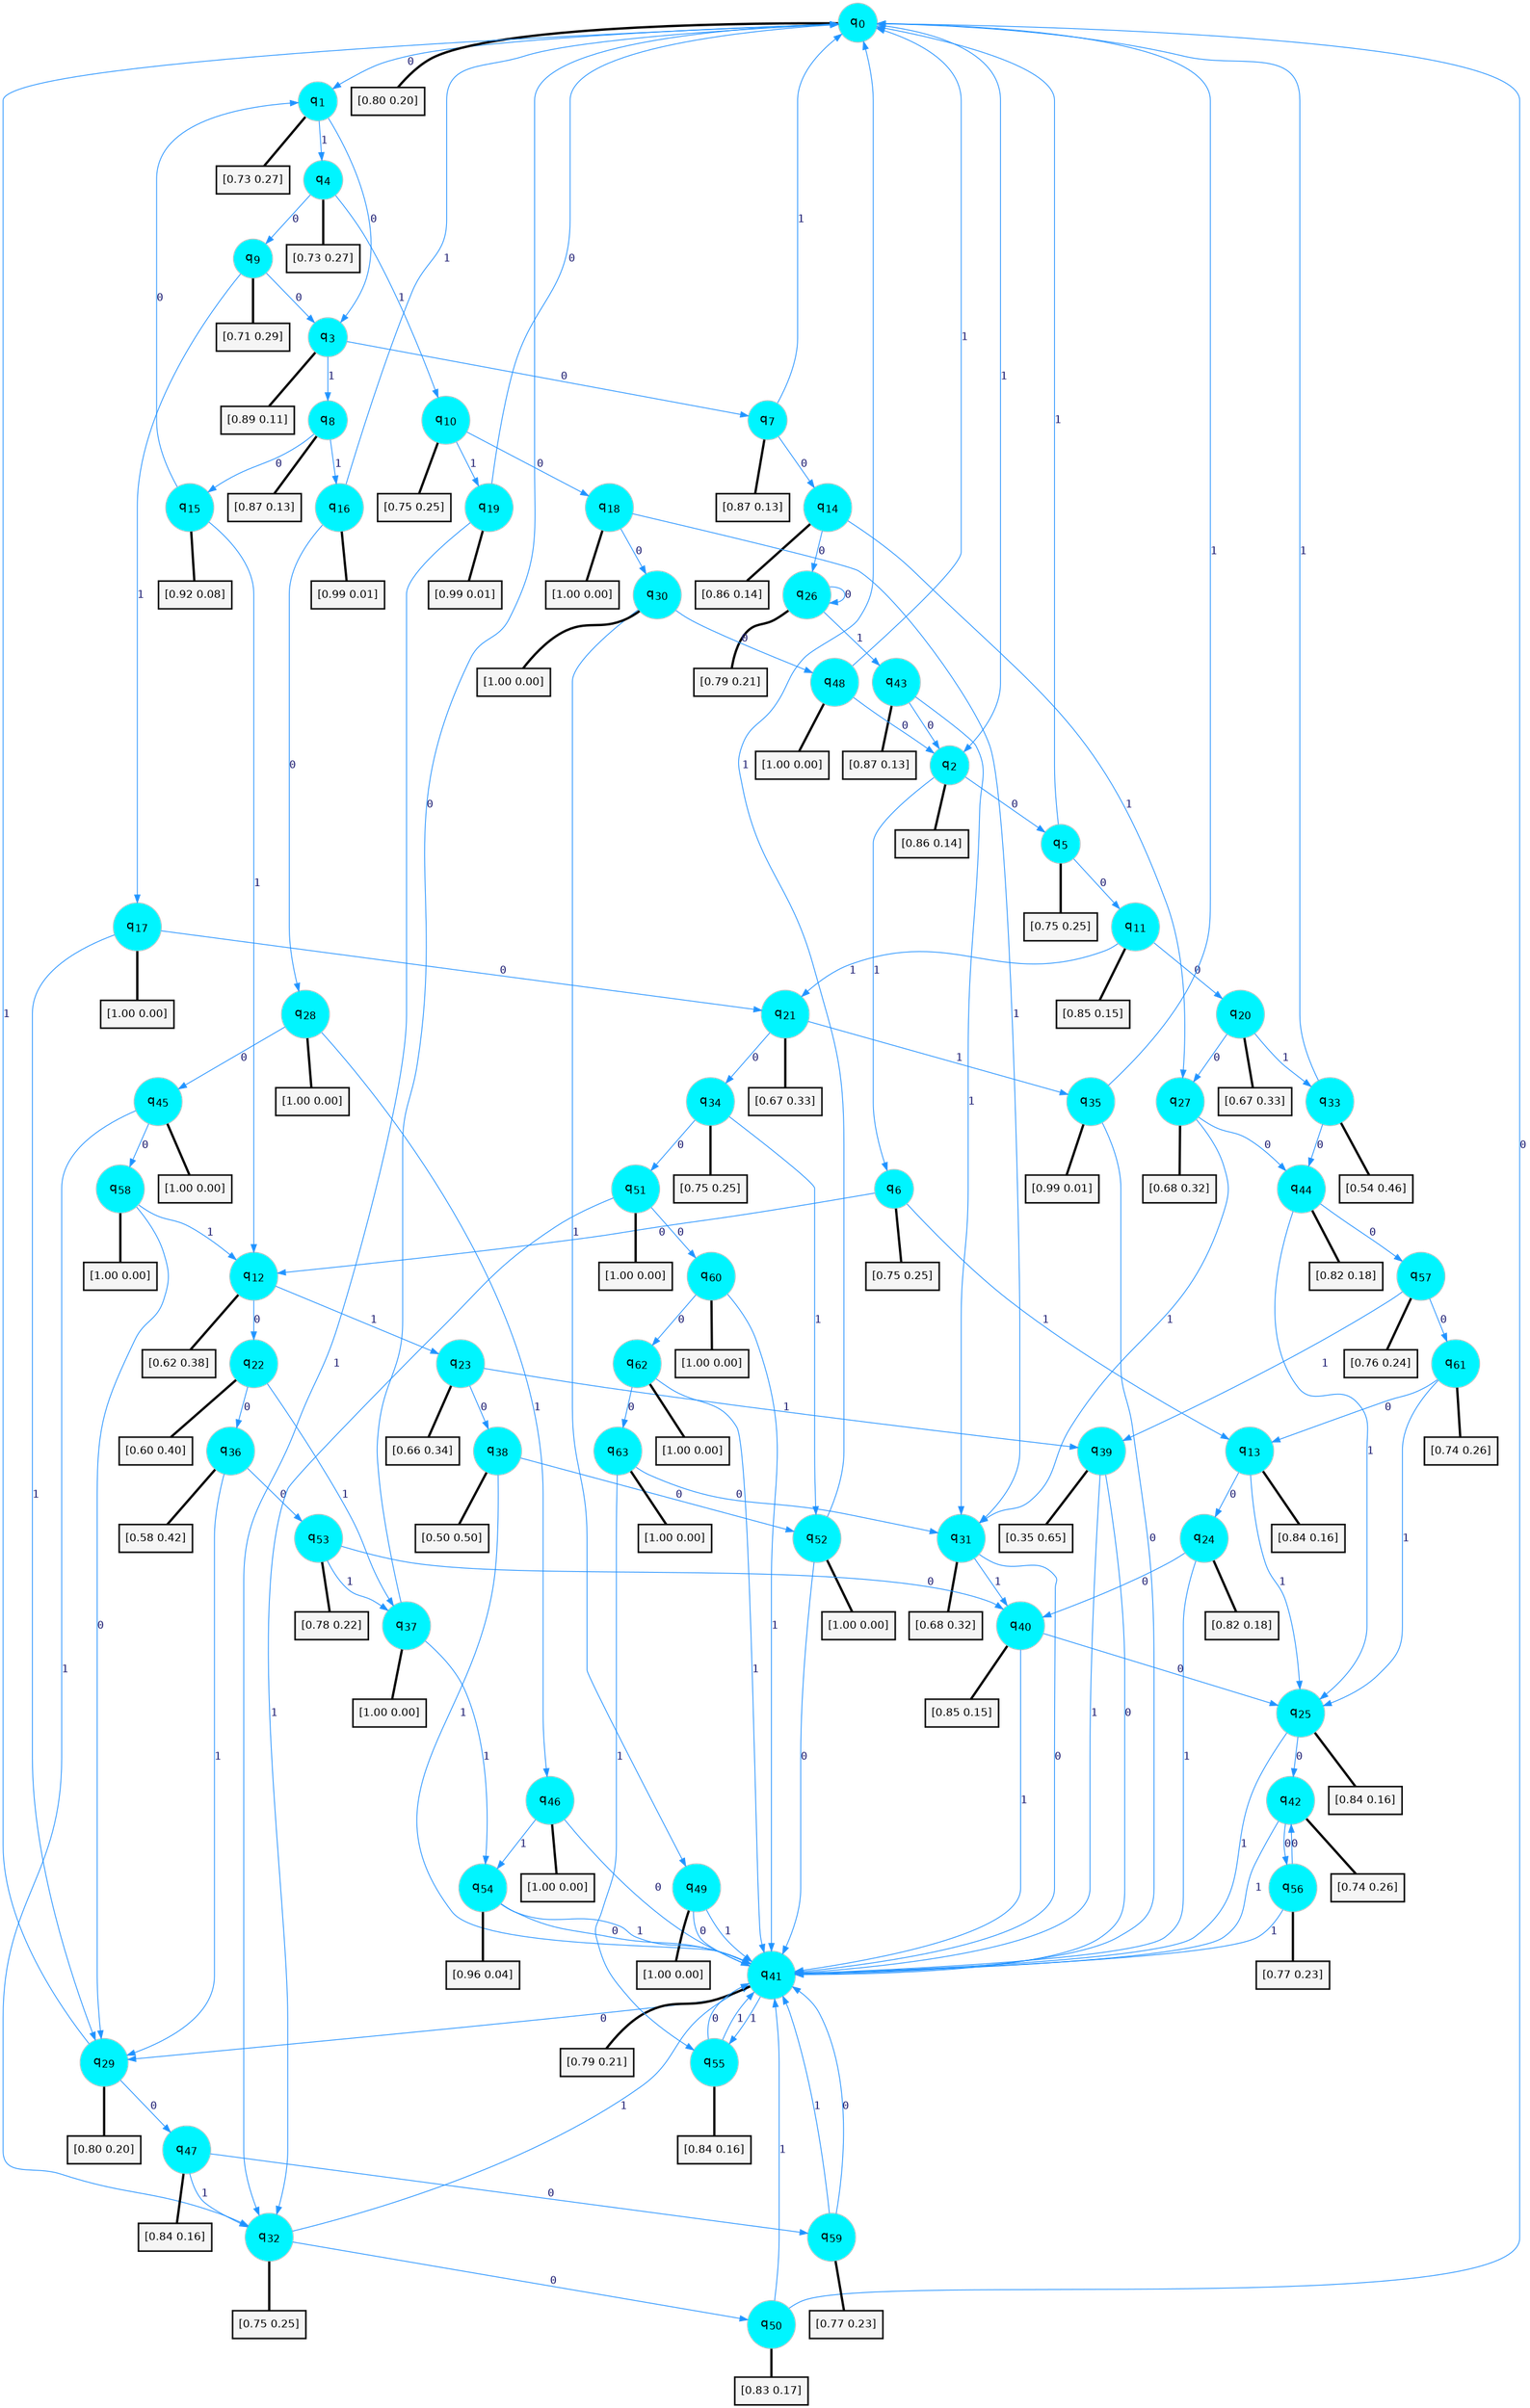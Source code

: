 digraph G {
graph [
bgcolor=transparent, dpi=300, rankdir=TD, size="40,25"];
node [
color=gray, fillcolor=turquoise1, fontcolor=black, fontname=Helvetica, fontsize=16, fontweight=bold, shape=circle, style=filled];
edge [
arrowsize=1, color=dodgerblue1, fontcolor=midnightblue, fontname=courier, fontweight=bold, penwidth=1, style=solid, weight=20];
0[label=<q<SUB>0</SUB>>];
1[label=<q<SUB>1</SUB>>];
2[label=<q<SUB>2</SUB>>];
3[label=<q<SUB>3</SUB>>];
4[label=<q<SUB>4</SUB>>];
5[label=<q<SUB>5</SUB>>];
6[label=<q<SUB>6</SUB>>];
7[label=<q<SUB>7</SUB>>];
8[label=<q<SUB>8</SUB>>];
9[label=<q<SUB>9</SUB>>];
10[label=<q<SUB>10</SUB>>];
11[label=<q<SUB>11</SUB>>];
12[label=<q<SUB>12</SUB>>];
13[label=<q<SUB>13</SUB>>];
14[label=<q<SUB>14</SUB>>];
15[label=<q<SUB>15</SUB>>];
16[label=<q<SUB>16</SUB>>];
17[label=<q<SUB>17</SUB>>];
18[label=<q<SUB>18</SUB>>];
19[label=<q<SUB>19</SUB>>];
20[label=<q<SUB>20</SUB>>];
21[label=<q<SUB>21</SUB>>];
22[label=<q<SUB>22</SUB>>];
23[label=<q<SUB>23</SUB>>];
24[label=<q<SUB>24</SUB>>];
25[label=<q<SUB>25</SUB>>];
26[label=<q<SUB>26</SUB>>];
27[label=<q<SUB>27</SUB>>];
28[label=<q<SUB>28</SUB>>];
29[label=<q<SUB>29</SUB>>];
30[label=<q<SUB>30</SUB>>];
31[label=<q<SUB>31</SUB>>];
32[label=<q<SUB>32</SUB>>];
33[label=<q<SUB>33</SUB>>];
34[label=<q<SUB>34</SUB>>];
35[label=<q<SUB>35</SUB>>];
36[label=<q<SUB>36</SUB>>];
37[label=<q<SUB>37</SUB>>];
38[label=<q<SUB>38</SUB>>];
39[label=<q<SUB>39</SUB>>];
40[label=<q<SUB>40</SUB>>];
41[label=<q<SUB>41</SUB>>];
42[label=<q<SUB>42</SUB>>];
43[label=<q<SUB>43</SUB>>];
44[label=<q<SUB>44</SUB>>];
45[label=<q<SUB>45</SUB>>];
46[label=<q<SUB>46</SUB>>];
47[label=<q<SUB>47</SUB>>];
48[label=<q<SUB>48</SUB>>];
49[label=<q<SUB>49</SUB>>];
50[label=<q<SUB>50</SUB>>];
51[label=<q<SUB>51</SUB>>];
52[label=<q<SUB>52</SUB>>];
53[label=<q<SUB>53</SUB>>];
54[label=<q<SUB>54</SUB>>];
55[label=<q<SUB>55</SUB>>];
56[label=<q<SUB>56</SUB>>];
57[label=<q<SUB>57</SUB>>];
58[label=<q<SUB>58</SUB>>];
59[label=<q<SUB>59</SUB>>];
60[label=<q<SUB>60</SUB>>];
61[label=<q<SUB>61</SUB>>];
62[label=<q<SUB>62</SUB>>];
63[label=<q<SUB>63</SUB>>];
64[label="[0.80 0.20]", shape=box,fontcolor=black, fontname=Helvetica, fontsize=14, penwidth=2, fillcolor=whitesmoke,color=black];
65[label="[0.73 0.27]", shape=box,fontcolor=black, fontname=Helvetica, fontsize=14, penwidth=2, fillcolor=whitesmoke,color=black];
66[label="[0.86 0.14]", shape=box,fontcolor=black, fontname=Helvetica, fontsize=14, penwidth=2, fillcolor=whitesmoke,color=black];
67[label="[0.89 0.11]", shape=box,fontcolor=black, fontname=Helvetica, fontsize=14, penwidth=2, fillcolor=whitesmoke,color=black];
68[label="[0.73 0.27]", shape=box,fontcolor=black, fontname=Helvetica, fontsize=14, penwidth=2, fillcolor=whitesmoke,color=black];
69[label="[0.75 0.25]", shape=box,fontcolor=black, fontname=Helvetica, fontsize=14, penwidth=2, fillcolor=whitesmoke,color=black];
70[label="[0.75 0.25]", shape=box,fontcolor=black, fontname=Helvetica, fontsize=14, penwidth=2, fillcolor=whitesmoke,color=black];
71[label="[0.87 0.13]", shape=box,fontcolor=black, fontname=Helvetica, fontsize=14, penwidth=2, fillcolor=whitesmoke,color=black];
72[label="[0.87 0.13]", shape=box,fontcolor=black, fontname=Helvetica, fontsize=14, penwidth=2, fillcolor=whitesmoke,color=black];
73[label="[0.71 0.29]", shape=box,fontcolor=black, fontname=Helvetica, fontsize=14, penwidth=2, fillcolor=whitesmoke,color=black];
74[label="[0.75 0.25]", shape=box,fontcolor=black, fontname=Helvetica, fontsize=14, penwidth=2, fillcolor=whitesmoke,color=black];
75[label="[0.85 0.15]", shape=box,fontcolor=black, fontname=Helvetica, fontsize=14, penwidth=2, fillcolor=whitesmoke,color=black];
76[label="[0.62 0.38]", shape=box,fontcolor=black, fontname=Helvetica, fontsize=14, penwidth=2, fillcolor=whitesmoke,color=black];
77[label="[0.84 0.16]", shape=box,fontcolor=black, fontname=Helvetica, fontsize=14, penwidth=2, fillcolor=whitesmoke,color=black];
78[label="[0.86 0.14]", shape=box,fontcolor=black, fontname=Helvetica, fontsize=14, penwidth=2, fillcolor=whitesmoke,color=black];
79[label="[0.92 0.08]", shape=box,fontcolor=black, fontname=Helvetica, fontsize=14, penwidth=2, fillcolor=whitesmoke,color=black];
80[label="[0.99 0.01]", shape=box,fontcolor=black, fontname=Helvetica, fontsize=14, penwidth=2, fillcolor=whitesmoke,color=black];
81[label="[1.00 0.00]", shape=box,fontcolor=black, fontname=Helvetica, fontsize=14, penwidth=2, fillcolor=whitesmoke,color=black];
82[label="[1.00 0.00]", shape=box,fontcolor=black, fontname=Helvetica, fontsize=14, penwidth=2, fillcolor=whitesmoke,color=black];
83[label="[0.99 0.01]", shape=box,fontcolor=black, fontname=Helvetica, fontsize=14, penwidth=2, fillcolor=whitesmoke,color=black];
84[label="[0.67 0.33]", shape=box,fontcolor=black, fontname=Helvetica, fontsize=14, penwidth=2, fillcolor=whitesmoke,color=black];
85[label="[0.67 0.33]", shape=box,fontcolor=black, fontname=Helvetica, fontsize=14, penwidth=2, fillcolor=whitesmoke,color=black];
86[label="[0.60 0.40]", shape=box,fontcolor=black, fontname=Helvetica, fontsize=14, penwidth=2, fillcolor=whitesmoke,color=black];
87[label="[0.66 0.34]", shape=box,fontcolor=black, fontname=Helvetica, fontsize=14, penwidth=2, fillcolor=whitesmoke,color=black];
88[label="[0.82 0.18]", shape=box,fontcolor=black, fontname=Helvetica, fontsize=14, penwidth=2, fillcolor=whitesmoke,color=black];
89[label="[0.84 0.16]", shape=box,fontcolor=black, fontname=Helvetica, fontsize=14, penwidth=2, fillcolor=whitesmoke,color=black];
90[label="[0.79 0.21]", shape=box,fontcolor=black, fontname=Helvetica, fontsize=14, penwidth=2, fillcolor=whitesmoke,color=black];
91[label="[0.68 0.32]", shape=box,fontcolor=black, fontname=Helvetica, fontsize=14, penwidth=2, fillcolor=whitesmoke,color=black];
92[label="[1.00 0.00]", shape=box,fontcolor=black, fontname=Helvetica, fontsize=14, penwidth=2, fillcolor=whitesmoke,color=black];
93[label="[0.80 0.20]", shape=box,fontcolor=black, fontname=Helvetica, fontsize=14, penwidth=2, fillcolor=whitesmoke,color=black];
94[label="[1.00 0.00]", shape=box,fontcolor=black, fontname=Helvetica, fontsize=14, penwidth=2, fillcolor=whitesmoke,color=black];
95[label="[0.68 0.32]", shape=box,fontcolor=black, fontname=Helvetica, fontsize=14, penwidth=2, fillcolor=whitesmoke,color=black];
96[label="[0.75 0.25]", shape=box,fontcolor=black, fontname=Helvetica, fontsize=14, penwidth=2, fillcolor=whitesmoke,color=black];
97[label="[0.54 0.46]", shape=box,fontcolor=black, fontname=Helvetica, fontsize=14, penwidth=2, fillcolor=whitesmoke,color=black];
98[label="[0.75 0.25]", shape=box,fontcolor=black, fontname=Helvetica, fontsize=14, penwidth=2, fillcolor=whitesmoke,color=black];
99[label="[0.99 0.01]", shape=box,fontcolor=black, fontname=Helvetica, fontsize=14, penwidth=2, fillcolor=whitesmoke,color=black];
100[label="[0.58 0.42]", shape=box,fontcolor=black, fontname=Helvetica, fontsize=14, penwidth=2, fillcolor=whitesmoke,color=black];
101[label="[1.00 0.00]", shape=box,fontcolor=black, fontname=Helvetica, fontsize=14, penwidth=2, fillcolor=whitesmoke,color=black];
102[label="[0.50 0.50]", shape=box,fontcolor=black, fontname=Helvetica, fontsize=14, penwidth=2, fillcolor=whitesmoke,color=black];
103[label="[0.35 0.65]", shape=box,fontcolor=black, fontname=Helvetica, fontsize=14, penwidth=2, fillcolor=whitesmoke,color=black];
104[label="[0.85 0.15]", shape=box,fontcolor=black, fontname=Helvetica, fontsize=14, penwidth=2, fillcolor=whitesmoke,color=black];
105[label="[0.79 0.21]", shape=box,fontcolor=black, fontname=Helvetica, fontsize=14, penwidth=2, fillcolor=whitesmoke,color=black];
106[label="[0.74 0.26]", shape=box,fontcolor=black, fontname=Helvetica, fontsize=14, penwidth=2, fillcolor=whitesmoke,color=black];
107[label="[0.87 0.13]", shape=box,fontcolor=black, fontname=Helvetica, fontsize=14, penwidth=2, fillcolor=whitesmoke,color=black];
108[label="[0.82 0.18]", shape=box,fontcolor=black, fontname=Helvetica, fontsize=14, penwidth=2, fillcolor=whitesmoke,color=black];
109[label="[1.00 0.00]", shape=box,fontcolor=black, fontname=Helvetica, fontsize=14, penwidth=2, fillcolor=whitesmoke,color=black];
110[label="[1.00 0.00]", shape=box,fontcolor=black, fontname=Helvetica, fontsize=14, penwidth=2, fillcolor=whitesmoke,color=black];
111[label="[0.84 0.16]", shape=box,fontcolor=black, fontname=Helvetica, fontsize=14, penwidth=2, fillcolor=whitesmoke,color=black];
112[label="[1.00 0.00]", shape=box,fontcolor=black, fontname=Helvetica, fontsize=14, penwidth=2, fillcolor=whitesmoke,color=black];
113[label="[1.00 0.00]", shape=box,fontcolor=black, fontname=Helvetica, fontsize=14, penwidth=2, fillcolor=whitesmoke,color=black];
114[label="[0.83 0.17]", shape=box,fontcolor=black, fontname=Helvetica, fontsize=14, penwidth=2, fillcolor=whitesmoke,color=black];
115[label="[1.00 0.00]", shape=box,fontcolor=black, fontname=Helvetica, fontsize=14, penwidth=2, fillcolor=whitesmoke,color=black];
116[label="[1.00 0.00]", shape=box,fontcolor=black, fontname=Helvetica, fontsize=14, penwidth=2, fillcolor=whitesmoke,color=black];
117[label="[0.78 0.22]", shape=box,fontcolor=black, fontname=Helvetica, fontsize=14, penwidth=2, fillcolor=whitesmoke,color=black];
118[label="[0.96 0.04]", shape=box,fontcolor=black, fontname=Helvetica, fontsize=14, penwidth=2, fillcolor=whitesmoke,color=black];
119[label="[0.84 0.16]", shape=box,fontcolor=black, fontname=Helvetica, fontsize=14, penwidth=2, fillcolor=whitesmoke,color=black];
120[label="[0.77 0.23]", shape=box,fontcolor=black, fontname=Helvetica, fontsize=14, penwidth=2, fillcolor=whitesmoke,color=black];
121[label="[0.76 0.24]", shape=box,fontcolor=black, fontname=Helvetica, fontsize=14, penwidth=2, fillcolor=whitesmoke,color=black];
122[label="[1.00 0.00]", shape=box,fontcolor=black, fontname=Helvetica, fontsize=14, penwidth=2, fillcolor=whitesmoke,color=black];
123[label="[0.77 0.23]", shape=box,fontcolor=black, fontname=Helvetica, fontsize=14, penwidth=2, fillcolor=whitesmoke,color=black];
124[label="[1.00 0.00]", shape=box,fontcolor=black, fontname=Helvetica, fontsize=14, penwidth=2, fillcolor=whitesmoke,color=black];
125[label="[0.74 0.26]", shape=box,fontcolor=black, fontname=Helvetica, fontsize=14, penwidth=2, fillcolor=whitesmoke,color=black];
126[label="[1.00 0.00]", shape=box,fontcolor=black, fontname=Helvetica, fontsize=14, penwidth=2, fillcolor=whitesmoke,color=black];
127[label="[1.00 0.00]", shape=box,fontcolor=black, fontname=Helvetica, fontsize=14, penwidth=2, fillcolor=whitesmoke,color=black];
0->1 [label=0];
0->2 [label=1];
0->64 [arrowhead=none, penwidth=3,color=black];
1->3 [label=0];
1->4 [label=1];
1->65 [arrowhead=none, penwidth=3,color=black];
2->5 [label=0];
2->6 [label=1];
2->66 [arrowhead=none, penwidth=3,color=black];
3->7 [label=0];
3->8 [label=1];
3->67 [arrowhead=none, penwidth=3,color=black];
4->9 [label=0];
4->10 [label=1];
4->68 [arrowhead=none, penwidth=3,color=black];
5->11 [label=0];
5->0 [label=1];
5->69 [arrowhead=none, penwidth=3,color=black];
6->12 [label=0];
6->13 [label=1];
6->70 [arrowhead=none, penwidth=3,color=black];
7->14 [label=0];
7->0 [label=1];
7->71 [arrowhead=none, penwidth=3,color=black];
8->15 [label=0];
8->16 [label=1];
8->72 [arrowhead=none, penwidth=3,color=black];
9->3 [label=0];
9->17 [label=1];
9->73 [arrowhead=none, penwidth=3,color=black];
10->18 [label=0];
10->19 [label=1];
10->74 [arrowhead=none, penwidth=3,color=black];
11->20 [label=0];
11->21 [label=1];
11->75 [arrowhead=none, penwidth=3,color=black];
12->22 [label=0];
12->23 [label=1];
12->76 [arrowhead=none, penwidth=3,color=black];
13->24 [label=0];
13->25 [label=1];
13->77 [arrowhead=none, penwidth=3,color=black];
14->26 [label=0];
14->27 [label=1];
14->78 [arrowhead=none, penwidth=3,color=black];
15->1 [label=0];
15->12 [label=1];
15->79 [arrowhead=none, penwidth=3,color=black];
16->28 [label=0];
16->0 [label=1];
16->80 [arrowhead=none, penwidth=3,color=black];
17->21 [label=0];
17->29 [label=1];
17->81 [arrowhead=none, penwidth=3,color=black];
18->30 [label=0];
18->31 [label=1];
18->82 [arrowhead=none, penwidth=3,color=black];
19->0 [label=0];
19->32 [label=1];
19->83 [arrowhead=none, penwidth=3,color=black];
20->27 [label=0];
20->33 [label=1];
20->84 [arrowhead=none, penwidth=3,color=black];
21->34 [label=0];
21->35 [label=1];
21->85 [arrowhead=none, penwidth=3,color=black];
22->36 [label=0];
22->37 [label=1];
22->86 [arrowhead=none, penwidth=3,color=black];
23->38 [label=0];
23->39 [label=1];
23->87 [arrowhead=none, penwidth=3,color=black];
24->40 [label=0];
24->41 [label=1];
24->88 [arrowhead=none, penwidth=3,color=black];
25->42 [label=0];
25->41 [label=1];
25->89 [arrowhead=none, penwidth=3,color=black];
26->26 [label=0];
26->43 [label=1];
26->90 [arrowhead=none, penwidth=3,color=black];
27->44 [label=0];
27->31 [label=1];
27->91 [arrowhead=none, penwidth=3,color=black];
28->45 [label=0];
28->46 [label=1];
28->92 [arrowhead=none, penwidth=3,color=black];
29->47 [label=0];
29->0 [label=1];
29->93 [arrowhead=none, penwidth=3,color=black];
30->48 [label=0];
30->49 [label=1];
30->94 [arrowhead=none, penwidth=3,color=black];
31->41 [label=0];
31->40 [label=1];
31->95 [arrowhead=none, penwidth=3,color=black];
32->50 [label=0];
32->41 [label=1];
32->96 [arrowhead=none, penwidth=3,color=black];
33->44 [label=0];
33->0 [label=1];
33->97 [arrowhead=none, penwidth=3,color=black];
34->51 [label=0];
34->52 [label=1];
34->98 [arrowhead=none, penwidth=3,color=black];
35->41 [label=0];
35->0 [label=1];
35->99 [arrowhead=none, penwidth=3,color=black];
36->53 [label=0];
36->29 [label=1];
36->100 [arrowhead=none, penwidth=3,color=black];
37->0 [label=0];
37->54 [label=1];
37->101 [arrowhead=none, penwidth=3,color=black];
38->52 [label=0];
38->41 [label=1];
38->102 [arrowhead=none, penwidth=3,color=black];
39->41 [label=0];
39->41 [label=1];
39->103 [arrowhead=none, penwidth=3,color=black];
40->25 [label=0];
40->41 [label=1];
40->104 [arrowhead=none, penwidth=3,color=black];
41->29 [label=0];
41->55 [label=1];
41->105 [arrowhead=none, penwidth=3,color=black];
42->56 [label=0];
42->41 [label=1];
42->106 [arrowhead=none, penwidth=3,color=black];
43->2 [label=0];
43->31 [label=1];
43->107 [arrowhead=none, penwidth=3,color=black];
44->57 [label=0];
44->25 [label=1];
44->108 [arrowhead=none, penwidth=3,color=black];
45->58 [label=0];
45->32 [label=1];
45->109 [arrowhead=none, penwidth=3,color=black];
46->41 [label=0];
46->54 [label=1];
46->110 [arrowhead=none, penwidth=3,color=black];
47->59 [label=0];
47->32 [label=1];
47->111 [arrowhead=none, penwidth=3,color=black];
48->2 [label=0];
48->0 [label=1];
48->112 [arrowhead=none, penwidth=3,color=black];
49->41 [label=0];
49->41 [label=1];
49->113 [arrowhead=none, penwidth=3,color=black];
50->0 [label=0];
50->41 [label=1];
50->114 [arrowhead=none, penwidth=3,color=black];
51->60 [label=0];
51->32 [label=1];
51->115 [arrowhead=none, penwidth=3,color=black];
52->41 [label=0];
52->0 [label=1];
52->116 [arrowhead=none, penwidth=3,color=black];
53->40 [label=0];
53->37 [label=1];
53->117 [arrowhead=none, penwidth=3,color=black];
54->41 [label=0];
54->41 [label=1];
54->118 [arrowhead=none, penwidth=3,color=black];
55->41 [label=0];
55->41 [label=1];
55->119 [arrowhead=none, penwidth=3,color=black];
56->42 [label=0];
56->41 [label=1];
56->120 [arrowhead=none, penwidth=3,color=black];
57->61 [label=0];
57->39 [label=1];
57->121 [arrowhead=none, penwidth=3,color=black];
58->29 [label=0];
58->12 [label=1];
58->122 [arrowhead=none, penwidth=3,color=black];
59->41 [label=0];
59->41 [label=1];
59->123 [arrowhead=none, penwidth=3,color=black];
60->62 [label=0];
60->41 [label=1];
60->124 [arrowhead=none, penwidth=3,color=black];
61->13 [label=0];
61->25 [label=1];
61->125 [arrowhead=none, penwidth=3,color=black];
62->63 [label=0];
62->41 [label=1];
62->126 [arrowhead=none, penwidth=3,color=black];
63->31 [label=0];
63->55 [label=1];
63->127 [arrowhead=none, penwidth=3,color=black];
}
